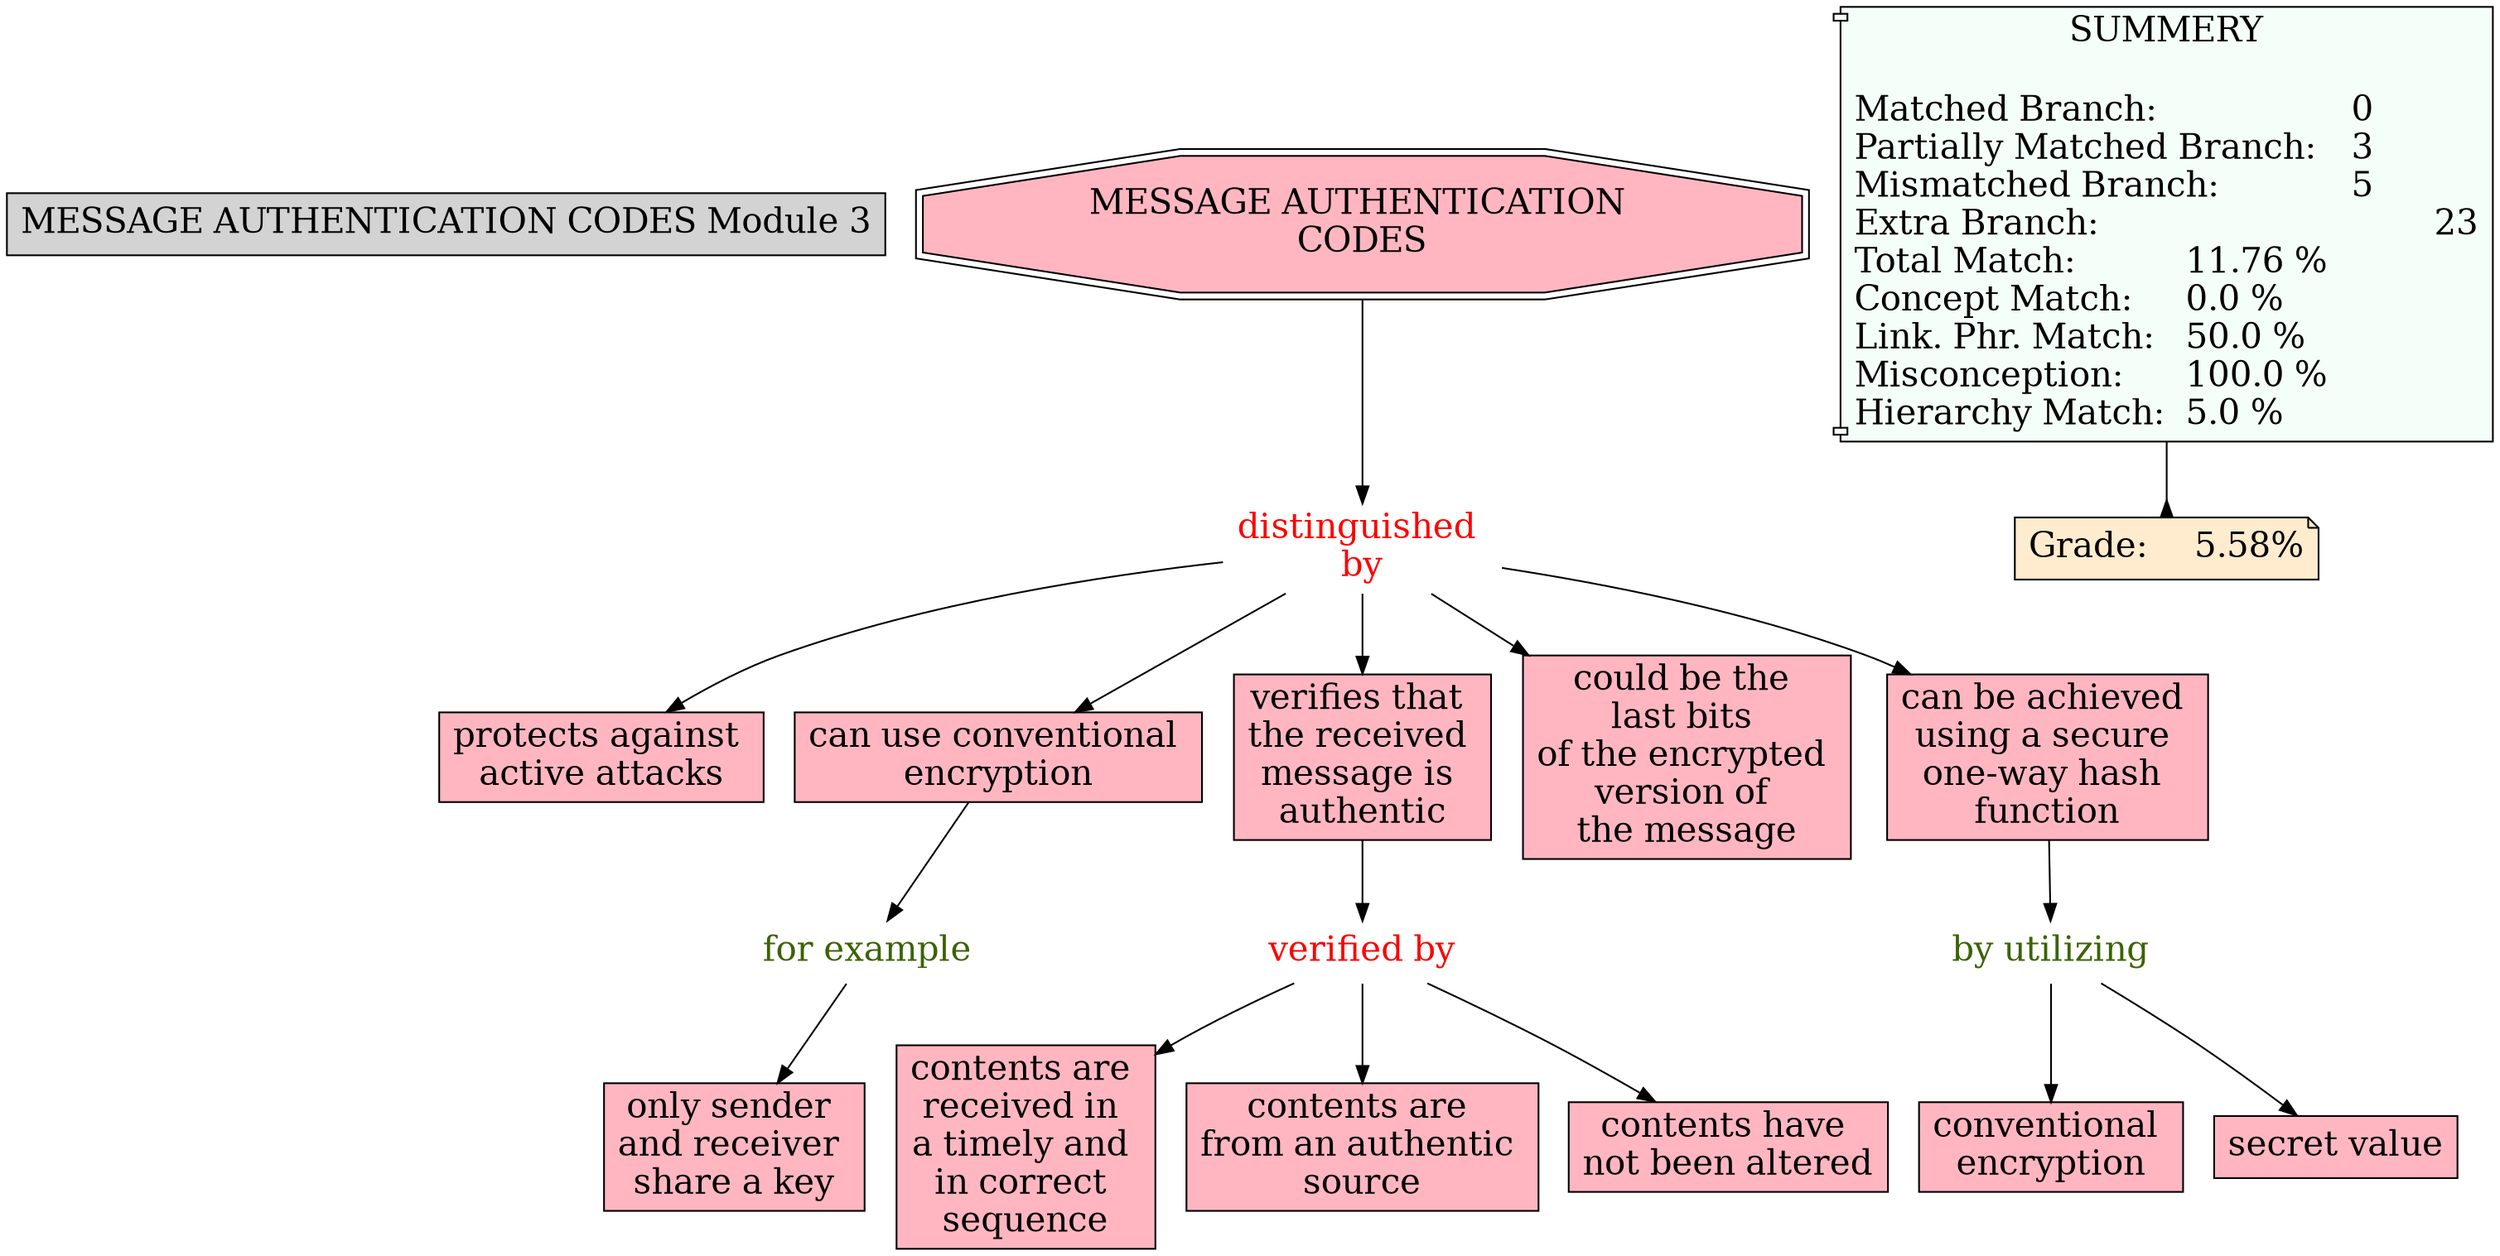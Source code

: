// The Round Table
digraph {
	"1S3ZB0FTP-5VB5PM-QDM" [label="MESSAGE AUTHENTICATION CODES Module 3" Gsplines=true fontsize=20 shape=rect style=filled]
	"1S46J1887-2974MMX-8DT" [label="distinguished 
by" Gsplines=true fontcolor=red fontsize=20 shape=none]
	"1S46HTM52-24B2FFS-7X4" [label="protects against 
active attacks
" Gsplines=true fillcolor="#FFB6C1" fontsize=20 shape=rect style=filled]
	"1S46J1887-2974MMX-8DT" -> "1S46HTM52-24B2FFS-7X4" [constraint=true]
	"1S46HY59L-10CXZZN-845" [label="verified by
" Gsplines=true fontcolor=red fontsize=20 shape=none]
	"1S46HYCHB-176V8BQ-853" [label="contents are 
received in 
a timely and 
in correct 
sequence" Gsplines=true fillcolor="#FFB6C1" fontsize=20 shape=rect style=filled]
	"1S46HY59L-10CXZZN-845" -> "1S46HYCHB-176V8BQ-853" [constraint=true]
	"1S46J1887-2974MMX-8DT" [label="distinguished 
by" Gsplines=true fontcolor=red fontsize=20 shape=none]
	"1S46HTRCV-1YGPWJ1-7XD" [label="can use conventional 
encryption" Gsplines=true fillcolor="#FFB6C1" fontsize=20 shape=rect style=filled]
	"1S46J1887-2974MMX-8DT" -> "1S46HTRCV-1YGPWJ1-7XD" [constraint=true]
	"1S46HTRCV-1YGPWJ1-7XD" [label="can use conventional 
encryption" Gsplines=true fillcolor="#FFB6C1" fontsize=20 shape=rect style=filled]
	"1S46HWXJL-8QFZNN-81R" [label="for example
" Gsplines=true fontcolor="#3B6300" fontsize=20 shape=none]
	"1S46HTRCV-1YGPWJ1-7XD" -> "1S46HWXJL-8QFZNN-81R" [constraint=true]
	"1S46HYRH6-Z2JVG9-85Q" [label="MESSAGE AUTHENTICATION 
CODES" Gsplines=true fillcolor="#FFB6C1" fontsize=20 shape=doubleoctagon style=filled]
	"1S46J1887-2974MMX-8DT" [label="distinguished 
by" Gsplines=true fontcolor=red fontsize=20 shape=none]
	"1S46HYRH6-Z2JVG9-85Q" -> "1S46J1887-2974MMX-8DT" [constraint=true]
	"1S46JJJKG-15KJZSX-8XR" [label="by utilizing
" Gsplines=true fontcolor="#3B6300" fontsize=20 shape=none]
	"1S46HT967-7D68N9-7VD" [label="conventional 
encryption" Gsplines=true fillcolor="#FFB6C1" fontsize=20 shape=rect style=filled]
	"1S46JJJKG-15KJZSX-8XR" -> "1S46HT967-7D68N9-7VD" [constraint=true]
	"1S46HTP9D-1FWSTRH-7X8" [label="verifies that 
the received 
message is 
authentic" Gsplines=true fillcolor="#FFB6C1" fontsize=20 shape=rect style=filled]
	"1S46HY59L-10CXZZN-845" [label="verified by
" Gsplines=true fontcolor=red fontsize=20 shape=none]
	"1S46HTP9D-1FWSTRH-7X8" -> "1S46HY59L-10CXZZN-845" [constraint=true]
	"1S46JJJKG-15KJZSX-8XR" [label="by utilizing
" Gsplines=true fontcolor="#3B6300" fontsize=20 shape=none]
	"1S46JJ2B9-81HM8Y-8X3" [label="secret value
" Gsplines=true fillcolor="#FFB6C1" fontsize=20 shape=rect style=filled]
	"1S46JJJKG-15KJZSX-8XR" -> "1S46JJ2B9-81HM8Y-8X3" [constraint=true]
	"1S46HWXJL-8QFZNN-81R" [label="for example
" Gsplines=true fontcolor="#3B6300" fontsize=20 shape=none]
	"1S46HWXJK-1V0MDP9-81N" [label="only sender 
and receiver 
share a key
" Gsplines=true fillcolor="#FFB6C1" fontsize=20 shape=rect style=filled]
	"1S46HWXJL-8QFZNN-81R" -> "1S46HWXJK-1V0MDP9-81N" [constraint=true]
	"1S46J1887-2974MMX-8DT" [label="distinguished 
by" Gsplines=true fontcolor=red fontsize=20 shape=none]
	"1S46J9MKM-1PT3V67-8PH" [label="could be the 
last bits 
of the encrypted 
version of 
the message
" Gsplines=true fillcolor="#FFB6C1" fontsize=20 shape=rect style=filled]
	"1S46J1887-2974MMX-8DT" -> "1S46J9MKM-1PT3V67-8PH" [constraint=true]
	"1S46HY59L-10CXZZN-845" [label="verified by
" Gsplines=true fontcolor=red fontsize=20 shape=none]
	"1S46HXYJL-21FXTMD-83V" [label="contents are 
from an authentic 
source" Gsplines=true fillcolor="#FFB6C1" fontsize=20 shape=rect style=filled]
	"1S46HY59L-10CXZZN-845" -> "1S46HXYJL-21FXTMD-83V" [constraint=true]
	"1S46J1887-2974MMX-8DT" [label="distinguished 
by" Gsplines=true fontcolor=red fontsize=20 shape=none]
	"1S46HTP9D-1FWSTRH-7X8" [label="verifies that 
the received 
message is 
authentic" Gsplines=true fillcolor="#FFB6C1" fontsize=20 shape=rect style=filled]
	"1S46J1887-2974MMX-8DT" -> "1S46HTP9D-1FWSTRH-7X8" [constraint=true]
	"1S46HY59L-10CXZZN-845" [label="verified by
" Gsplines=true fontcolor=red fontsize=20 shape=none]
	"1S46HXL7Z-1R67KHL-83N" [label="contents have 
not been altered
" Gsplines=true fillcolor="#FFB6C1" fontsize=20 shape=rect style=filled]
	"1S46HY59L-10CXZZN-845" -> "1S46HXL7Z-1R67KHL-83N" [constraint=true]
	"1S46J9PMS-2CKT1FY-8PM" [label="can be achieved 
using a secure 
one-way hash 
function" Gsplines=true fillcolor="#FFB6C1" fontsize=20 shape=rect style=filled]
	"1S46JJJKG-15KJZSX-8XR" [label="by utilizing
" Gsplines=true fontcolor="#3B6300" fontsize=20 shape=none]
	"1S46J9PMS-2CKT1FY-8PM" -> "1S46JJJKG-15KJZSX-8XR" [constraint=true]
	"1S46J1887-2974MMX-8DT" [label="distinguished 
by" Gsplines=true fontcolor=red fontsize=20 shape=none]
	"1S46J9PMS-2CKT1FY-8PM" [label="can be achieved 
using a secure 
one-way hash 
function" Gsplines=true fillcolor="#FFB6C1" fontsize=20 shape=rect style=filled]
	"1S46J1887-2974MMX-8DT" -> "1S46J9PMS-2CKT1FY-8PM" [constraint=true]
	Stat [label="SUMMERY

Matched Branch:			0\lPartially Matched Branch:	3\lMismatched Branch:		5\lExtra Branch:				23\lTotal Match:		11.76 %\lConcept Match:	0.0 %\lLink. Phr. Match:	50.0 %\lMisconception:	100.0 %\lHierarchy Match:	5.0 %\l" Gsplines=true fillcolor="#F5FFFA" fontsize=20 shape=component style=filled]
	Grade [label="Grade:	5.58%" Gsplines=true fillcolor="#FFEBCD" fontsize=20 shape=note style=filled]
	Stat -> Grade [arrowhead=inv color=black constraint=true]
}
